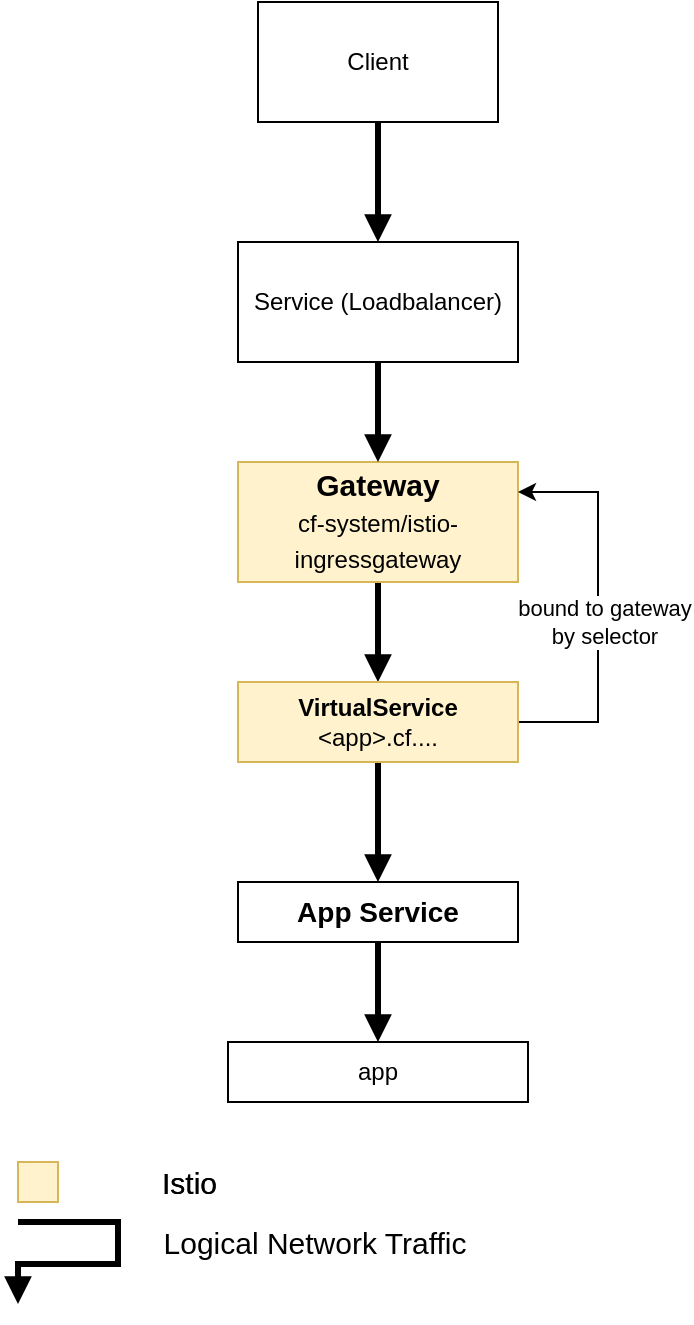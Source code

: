 <mxfile version="13.0.3" type="device"><diagram id="KquwFVs0C3ycPTd6knp_" name="Page-1"><mxGraphModel dx="1106" dy="2172" grid="1" gridSize="10" guides="1" tooltips="1" connect="1" arrows="1" fold="1" page="1" pageScale="1" pageWidth="827" pageHeight="1169" math="0" shadow="0"><root><mxCell id="0"/><mxCell id="1" parent="0"/><mxCell id="wr1E5G-zLPJ9Wo8b0_Ql-2" style="edgeStyle=orthogonalEdgeStyle;rounded=0;orthogonalLoop=1;jettySize=auto;html=1;exitX=0.5;exitY=1;exitDx=0;exitDy=0;endArrow=block;endFill=1;strokeWidth=3;" edge="1" parent="1" source="wr1E5G-zLPJ9Wo8b0_Ql-5" target="wr1E5G-zLPJ9Wo8b0_Ql-70"><mxGeometry relative="1" as="geometry"/></mxCell><mxCell id="wr1E5G-zLPJ9Wo8b0_Ql-5" value="Client" style="rounded=0;whiteSpace=wrap;html=1;" vertex="1" parent="1"><mxGeometry x="380" y="-170" width="120" height="60" as="geometry"/></mxCell><mxCell id="wr1E5G-zLPJ9Wo8b0_Ql-54" style="edgeStyle=orthogonalEdgeStyle;rounded=0;orthogonalLoop=1;jettySize=auto;html=1;exitX=0.5;exitY=1;exitDx=0;exitDy=0;strokeWidth=3;endFill=1;endArrow=block;" edge="1" parent="1" source="wr1E5G-zLPJ9Wo8b0_Ql-12" target="wr1E5G-zLPJ9Wo8b0_Ql-42"><mxGeometry relative="1" as="geometry"/></mxCell><mxCell id="wr1E5G-zLPJ9Wo8b0_Ql-12" value="&lt;div style=&quot;line-height: 18px;&quot;&gt;&lt;font&gt;&lt;span style=&quot;font-size: 15px&quot;&gt;&lt;b&gt;Gateway&lt;br&gt;&lt;/b&gt;&lt;/span&gt;&lt;/font&gt;cf-system/istio-ingressgateway&lt;/div&gt;" style="rounded=0;whiteSpace=wrap;html=1;fillColor=#fff2cc;strokeColor=#d6b656;labelBackgroundColor=none;" vertex="1" parent="1"><mxGeometry x="370" y="60" width="140" height="60" as="geometry"/></mxCell><mxCell id="wr1E5G-zLPJ9Wo8b0_Ql-55" style="edgeStyle=orthogonalEdgeStyle;rounded=0;orthogonalLoop=1;jettySize=auto;html=1;exitX=0.5;exitY=1;exitDx=0;exitDy=0;strokeWidth=3;endFill=1;endArrow=block;" edge="1" parent="1" source="wr1E5G-zLPJ9Wo8b0_Ql-42" target="wr1E5G-zLPJ9Wo8b0_Ql-44"><mxGeometry relative="1" as="geometry"/></mxCell><mxCell id="wr1E5G-zLPJ9Wo8b0_Ql-68" style="edgeStyle=orthogonalEdgeStyle;rounded=0;orthogonalLoop=1;jettySize=auto;html=1;exitX=1;exitY=0.5;exitDx=0;exitDy=0;entryX=1;entryY=0.25;entryDx=0;entryDy=0;" edge="1" parent="1" source="wr1E5G-zLPJ9Wo8b0_Ql-42" target="wr1E5G-zLPJ9Wo8b0_Ql-12"><mxGeometry relative="1" as="geometry"><Array as="points"><mxPoint x="550" y="190"/><mxPoint x="550" y="75"/></Array></mxGeometry></mxCell><mxCell id="wr1E5G-zLPJ9Wo8b0_Ql-69" value="bound to gateway&lt;br&gt;by selector" style="edgeLabel;html=1;align=center;verticalAlign=middle;resizable=0;points=[];" vertex="1" connectable="0" parent="wr1E5G-zLPJ9Wo8b0_Ql-68"><mxGeometry x="0.118" y="-3" relative="1" as="geometry"><mxPoint y="19" as="offset"/></mxGeometry></mxCell><mxCell id="wr1E5G-zLPJ9Wo8b0_Ql-42" value="&lt;b&gt;VirtualService&lt;/b&gt;&lt;br&gt;&amp;lt;app&amp;gt;.cf...." style="rounded=0;whiteSpace=wrap;html=1;fillColor=#fff2cc;strokeColor=#d6b656;" vertex="1" parent="1"><mxGeometry x="370" y="170" width="140" height="40" as="geometry"/></mxCell><mxCell id="wr1E5G-zLPJ9Wo8b0_Ql-56" style="edgeStyle=orthogonalEdgeStyle;rounded=0;orthogonalLoop=1;jettySize=auto;html=1;exitX=0.5;exitY=1;exitDx=0;exitDy=0;entryX=0.5;entryY=0;entryDx=0;entryDy=0;strokeWidth=3;endFill=1;endArrow=block;" edge="1" parent="1" source="wr1E5G-zLPJ9Wo8b0_Ql-44" target="wr1E5G-zLPJ9Wo8b0_Ql-10"><mxGeometry relative="1" as="geometry"/></mxCell><mxCell id="wr1E5G-zLPJ9Wo8b0_Ql-44" value="App Service" style="rounded=0;whiteSpace=wrap;html=1;fontSize=14;fontStyle=1" vertex="1" parent="1"><mxGeometry x="370" y="270" width="140" height="30" as="geometry"/></mxCell><mxCell id="wr1E5G-zLPJ9Wo8b0_Ql-45" value="" style="group" vertex="1" connectable="0" parent="1"><mxGeometry x="260" y="410" width="70" height="20" as="geometry"/></mxCell><mxCell id="wr1E5G-zLPJ9Wo8b0_Ql-46" value="" style="rounded=0;whiteSpace=wrap;html=1;fillColor=#fff2cc;strokeColor=#d6b656;" vertex="1" parent="wr1E5G-zLPJ9Wo8b0_Ql-45"><mxGeometry width="20" height="20" as="geometry"/></mxCell><mxCell id="wr1E5G-zLPJ9Wo8b0_Ql-50" value="Istio" style="text;html=1;strokeColor=none;fillColor=none;align=left;verticalAlign=middle;whiteSpace=wrap;rounded=0;labelBackgroundColor=none;fontSize=15;" vertex="1" parent="1"><mxGeometry x="330" y="410" width="40" height="20" as="geometry"/></mxCell><mxCell id="wr1E5G-zLPJ9Wo8b0_Ql-10" value="app" style="rounded=0;whiteSpace=wrap;html=1;" vertex="1" parent="1"><mxGeometry x="365" y="350" width="150" height="30" as="geometry"/></mxCell><mxCell id="wr1E5G-zLPJ9Wo8b0_Ql-57" value="" style="group" vertex="1" connectable="0" parent="1"><mxGeometry x="260" y="410" width="70" height="20" as="geometry"/></mxCell><mxCell id="wr1E5G-zLPJ9Wo8b0_Ql-58" value="" style="rounded=0;whiteSpace=wrap;html=1;fillColor=#fff2cc;strokeColor=#d6b656;" vertex="1" parent="wr1E5G-zLPJ9Wo8b0_Ql-57"><mxGeometry width="20" height="20" as="geometry"/></mxCell><mxCell id="wr1E5G-zLPJ9Wo8b0_Ql-62" value="Istio" style="text;html=1;strokeColor=none;fillColor=none;align=left;verticalAlign=middle;whiteSpace=wrap;rounded=0;labelBackgroundColor=none;fontSize=15;" vertex="1" parent="1"><mxGeometry x="330" y="410" width="40" height="20" as="geometry"/></mxCell><mxCell id="wr1E5G-zLPJ9Wo8b0_Ql-63" value="" style="group" vertex="1" connectable="0" parent="1"><mxGeometry x="260" y="440" width="230" height="21" as="geometry"/></mxCell><mxCell id="wr1E5G-zLPJ9Wo8b0_Ql-64" style="edgeStyle=orthogonalEdgeStyle;rounded=0;orthogonalLoop=1;jettySize=auto;html=1;exitX=0.5;exitY=1;exitDx=0;exitDy=0;endArrow=block;endFill=1;strokeWidth=3;" edge="1" parent="wr1E5G-zLPJ9Wo8b0_Ql-63"><mxGeometry relative="1" as="geometry"><mxPoint as="sourcePoint"/><mxPoint y="41" as="targetPoint"/><Array as="points"><mxPoint x="50"/><mxPoint x="50" y="21"/><mxPoint y="21"/></Array></mxGeometry></mxCell><mxCell id="wr1E5G-zLPJ9Wo8b0_Ql-65" value="Logical Network Traffic" style="text;html=1;strokeColor=none;fillColor=none;align=center;verticalAlign=middle;whiteSpace=wrap;rounded=0;labelBackgroundColor=none;fontSize=15;" vertex="1" parent="wr1E5G-zLPJ9Wo8b0_Ql-63"><mxGeometry x="67" width="163" height="20" as="geometry"/></mxCell><mxCell id="wr1E5G-zLPJ9Wo8b0_Ql-71" style="edgeStyle=orthogonalEdgeStyle;rounded=0;orthogonalLoop=1;jettySize=auto;html=1;exitX=0.5;exitY=1;exitDx=0;exitDy=0;entryX=0.5;entryY=0;entryDx=0;entryDy=0;strokeWidth=3;endFill=1;endArrow=block;" edge="1" parent="1" source="wr1E5G-zLPJ9Wo8b0_Ql-70" target="wr1E5G-zLPJ9Wo8b0_Ql-12"><mxGeometry relative="1" as="geometry"/></mxCell><mxCell id="wr1E5G-zLPJ9Wo8b0_Ql-70" value="Service (Loadbalancer)" style="rounded=0;whiteSpace=wrap;html=1;" vertex="1" parent="1"><mxGeometry x="370" y="-50" width="140" height="60" as="geometry"/></mxCell></root></mxGraphModel></diagram></mxfile>